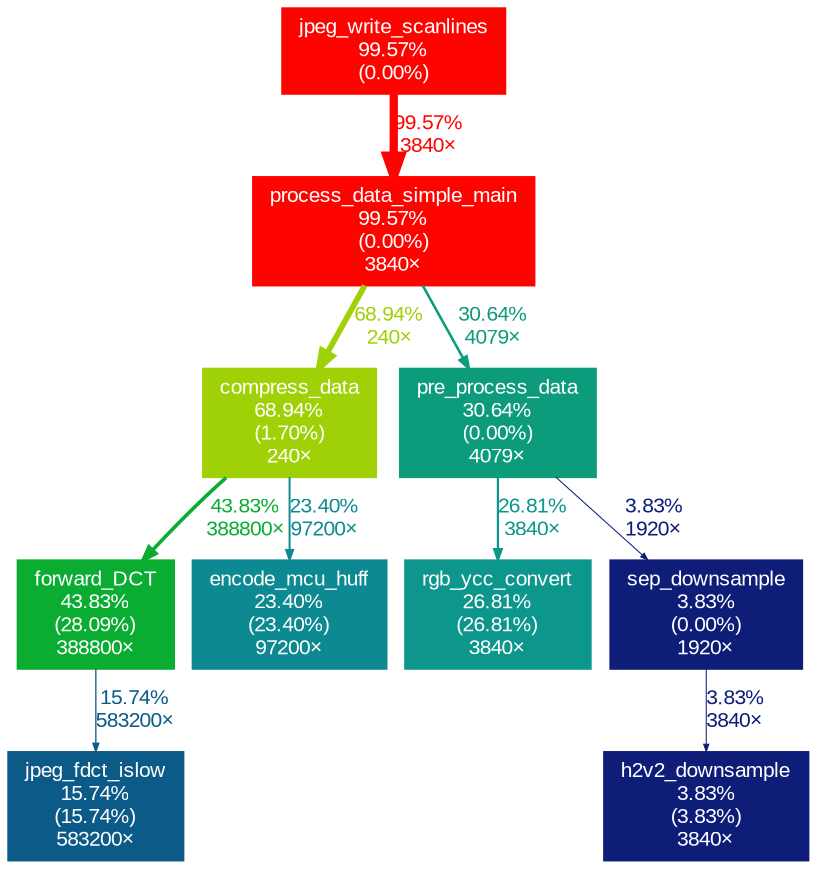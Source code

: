 digraph {
	graph [fontname=Arial, nodesep=0.125, ranksep=0.25];
	node [fontcolor=white, fontname=Arial, height=0, shape=box, style=filled, width=0];
	edge [fontname=Arial];
	1 [color="#fe0400", fontcolor="#ffffff", fontsize="10.00", label="process_data_simple_main\n99.57%\n(0.00%)\n3840×"];
	1 -> 3 [arrowsize="0.83", color="#a0d107", fontcolor="#a0d107", fontsize="10.00", label="68.94%\n240×", labeldistance="2.76", penwidth="2.76"];
	1 -> 5 [arrowsize="0.55", color="#0c9b7b", fontcolor="#0c9b7b", fontsize="10.00", label="30.64%\n4079×", labeldistance="1.23", penwidth="1.23"];
	2 [color="#fe0400", fontcolor="#ffffff", fontsize="10.00", label="jpeg_write_scanlines\n99.57%\n(0.00%)"];
	2 -> 1 [arrowsize="1.00", color="#fe0400", fontcolor="#fe0400", fontsize="10.00", label="99.57%\n3840×", labeldistance="3.98", penwidth="3.98"];
	3 [color="#a0d107", fontcolor="#ffffff", fontsize="10.00", label="compress_data\n68.94%\n(1.70%)\n240×"];
	3 -> 4 [arrowsize="0.66", color="#0aad32", fontcolor="#0aad32", fontsize="10.00", label="43.83%\n388800×", labeldistance="1.75", penwidth="1.75"];
	3 -> 7 [arrowsize="0.48", color="#0c8991", fontcolor="#0c8991", fontsize="10.00", label="23.40%\n97200×", labeldistance="0.94", penwidth="0.94"];
	4 [color="#0aad32", fontcolor="#ffffff", fontsize="10.00", label="forward_DCT\n43.83%\n(28.09%)\n388800×"];
	4 -> 8 [arrowsize="0.40", color="#0c5a87", fontcolor="#0c5a87", fontsize="10.00", label="15.74%\n583200×", labeldistance="0.63", penwidth="0.63"];
	5 [color="#0c9b7b", fontcolor="#ffffff", fontsize="10.00", label="pre_process_data\n30.64%\n(0.00%)\n4079×"];
	5 -> 6 [arrowsize="0.52", color="#0c968c", fontcolor="#0c968c", fontsize="10.00", label="26.81%\n3840×", labeldistance="1.07", penwidth="1.07"];
	5 -> 10 [arrowsize="0.35", color="#0d1d78", fontcolor="#0d1d78", fontsize="10.00", label="3.83%\n1920×", labeldistance="0.50", penwidth="0.50"];
	6 [color="#0c968c", fontcolor="#ffffff", fontsize="10.00", label="rgb_ycc_convert\n26.81%\n(26.81%)\n3840×"];
	7 [color="#0c8991", fontcolor="#ffffff", fontsize="10.00", label="encode_mcu_huff\n23.40%\n(23.40%)\n97200×"];
	8 [color="#0c5a87", fontcolor="#ffffff", fontsize="10.00", label="jpeg_fdct_islow\n15.74%\n(15.74%)\n583200×"];
	9 [color="#0d1d78", fontcolor="#ffffff", fontsize="10.00", label="h2v2_downsample\n3.83%\n(3.83%)\n3840×"];
	10 [color="#0d1d78", fontcolor="#ffffff", fontsize="10.00", label="sep_downsample\n3.83%\n(0.00%)\n1920×"];
	10 -> 9 [arrowsize="0.35", color="#0d1d78", fontcolor="#0d1d78", fontsize="10.00", label="3.83%\n3840×", labeldistance="0.50", penwidth="0.50"];
}
